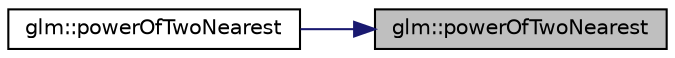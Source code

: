 digraph "glm::powerOfTwoNearest"
{
 // LATEX_PDF_SIZE
  edge [fontname="Helvetica",fontsize="10",labelfontname="Helvetica",labelfontsize="10"];
  node [fontname="Helvetica",fontsize="10",shape=record];
  rankdir="RL";
  Node1 [label="glm::powerOfTwoNearest",height=0.2,width=0.4,color="black", fillcolor="grey75", style="filled", fontcolor="black",tooltip=" "];
  Node1 -> Node2 [dir="back",color="midnightblue",fontsize="10",style="solid",fontname="Helvetica"];
  Node2 [label="glm::powerOfTwoNearest",height=0.2,width=0.4,color="black", fillcolor="white", style="filled",URL="$group__gtx__bit.html#ga2d7e85995d097518b8d70cd409bda39e",tooltip=" "];
}

